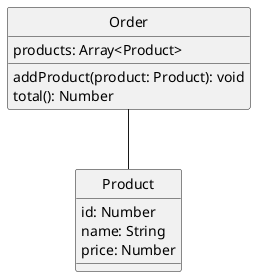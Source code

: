 @startuml
skinparam classAttributeIconSize 0
skinparam monochrome true
hide circle

class Order {
    products: Array<Product>
    addProduct(product: Product): void
    total(): Number
}

class Product {
    id: Number
    name: String
    price: Number
}
Order -- Product

@enduml

